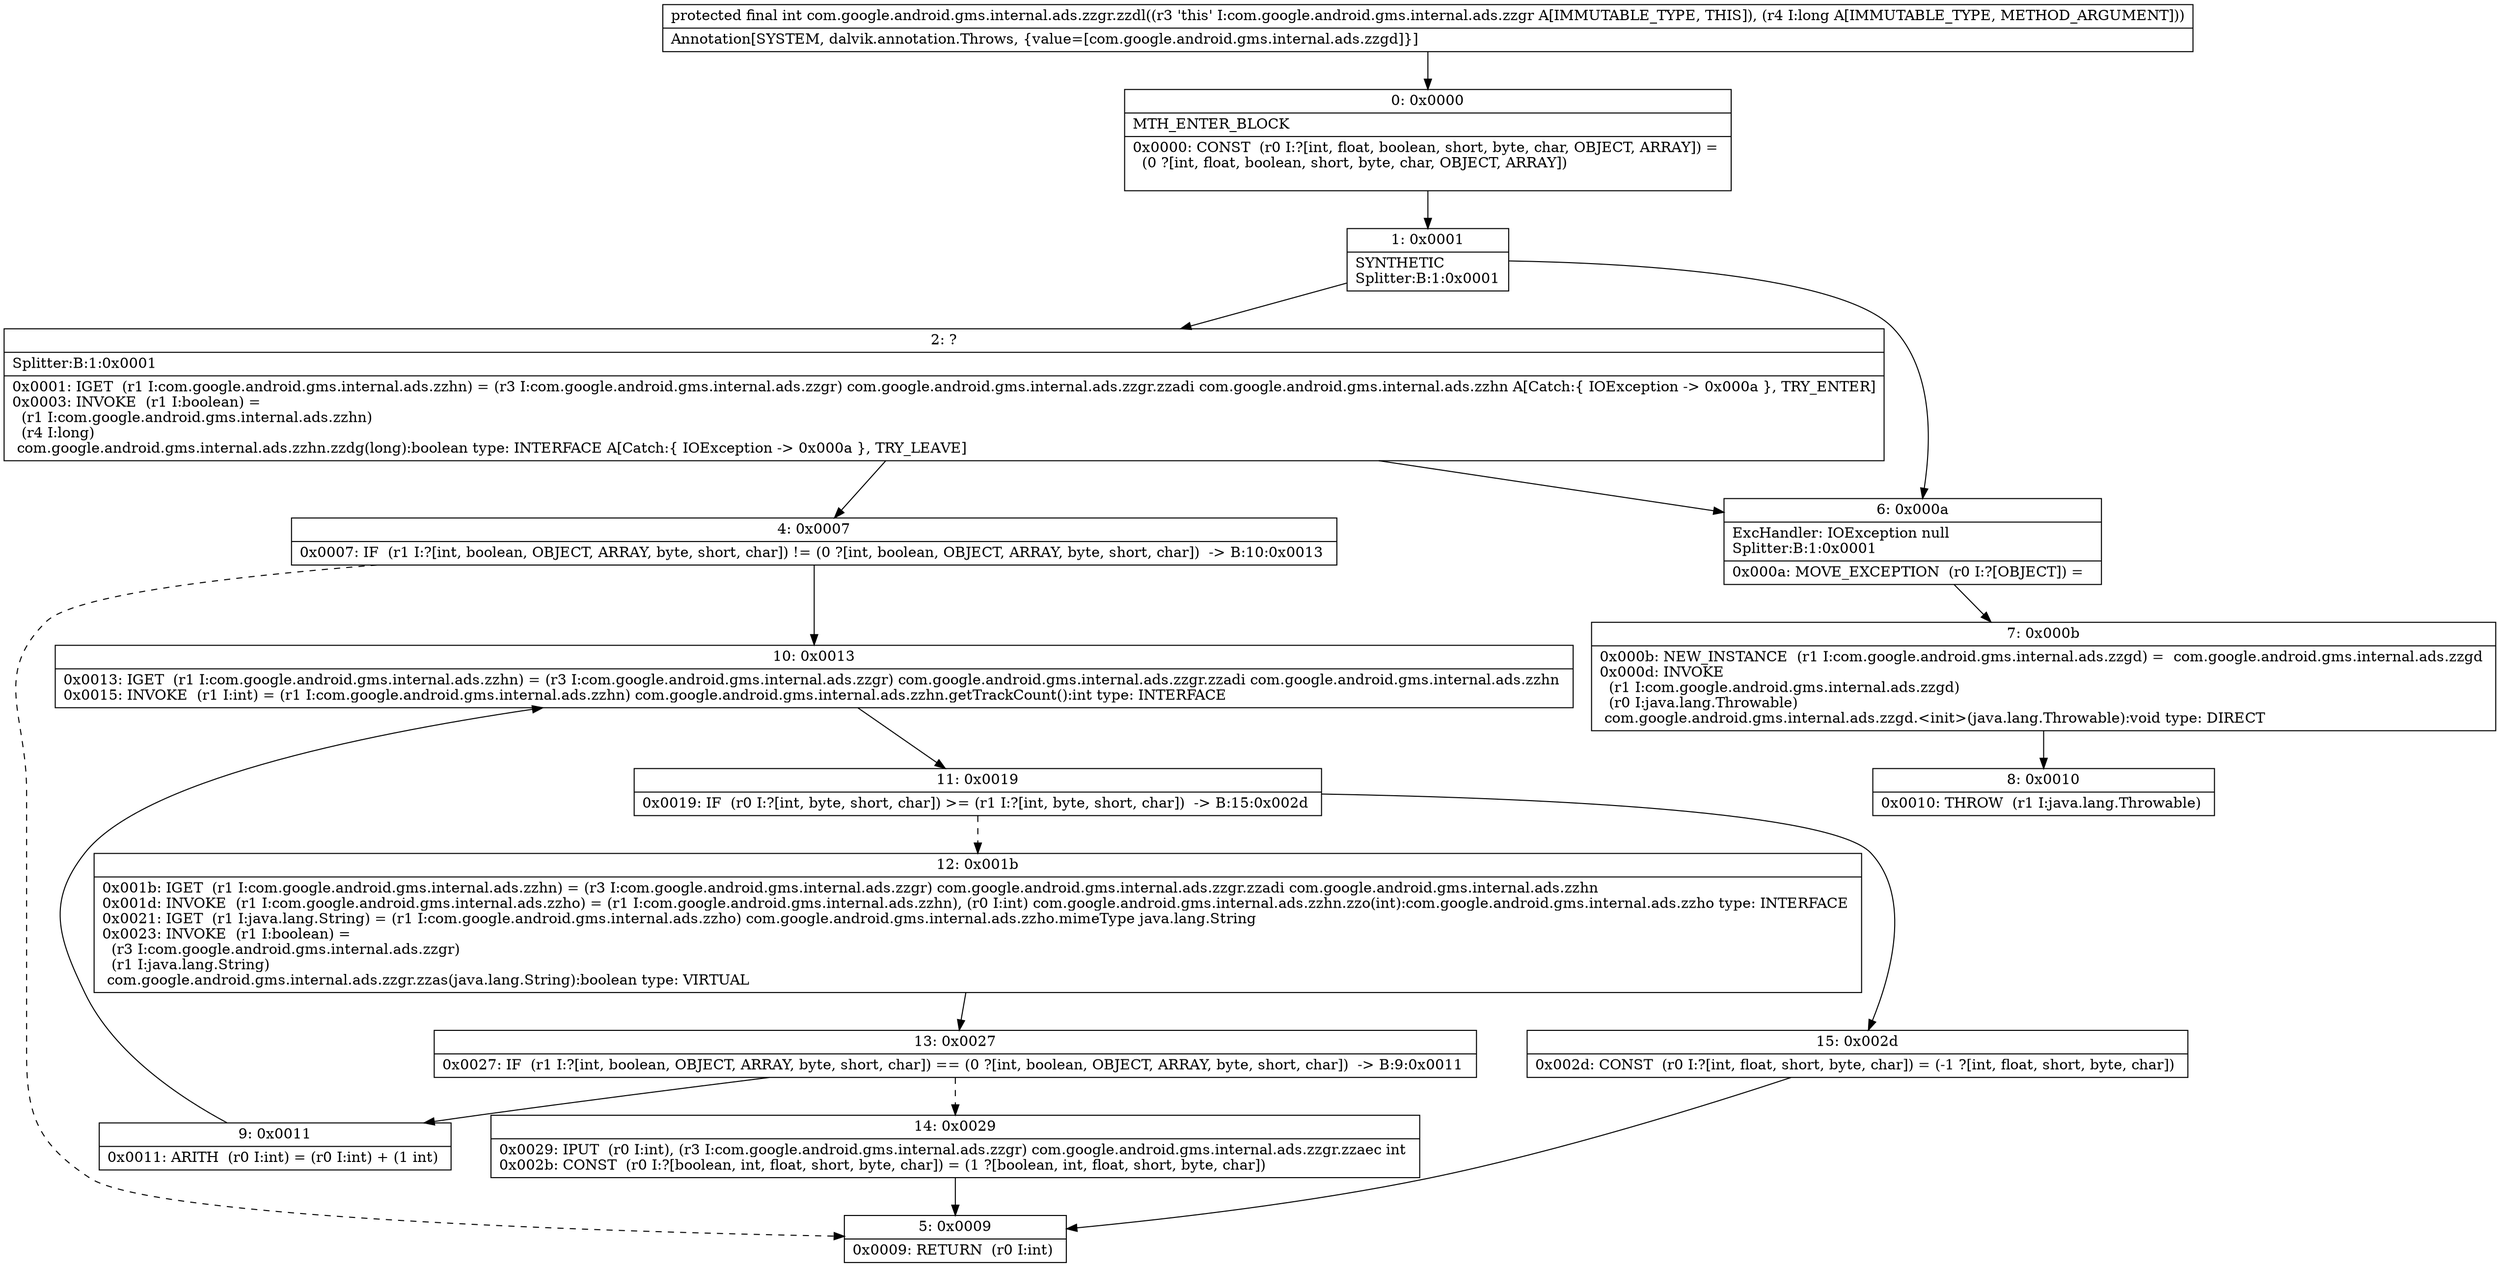 digraph "CFG forcom.google.android.gms.internal.ads.zzgr.zzdl(J)I" {
Node_0 [shape=record,label="{0\:\ 0x0000|MTH_ENTER_BLOCK\l|0x0000: CONST  (r0 I:?[int, float, boolean, short, byte, char, OBJECT, ARRAY]) = \l  (0 ?[int, float, boolean, short, byte, char, OBJECT, ARRAY])\l \l}"];
Node_1 [shape=record,label="{1\:\ 0x0001|SYNTHETIC\lSplitter:B:1:0x0001\l}"];
Node_2 [shape=record,label="{2\:\ ?|Splitter:B:1:0x0001\l|0x0001: IGET  (r1 I:com.google.android.gms.internal.ads.zzhn) = (r3 I:com.google.android.gms.internal.ads.zzgr) com.google.android.gms.internal.ads.zzgr.zzadi com.google.android.gms.internal.ads.zzhn A[Catch:\{ IOException \-\> 0x000a \}, TRY_ENTER]\l0x0003: INVOKE  (r1 I:boolean) = \l  (r1 I:com.google.android.gms.internal.ads.zzhn)\l  (r4 I:long)\l com.google.android.gms.internal.ads.zzhn.zzdg(long):boolean type: INTERFACE A[Catch:\{ IOException \-\> 0x000a \}, TRY_LEAVE]\l}"];
Node_4 [shape=record,label="{4\:\ 0x0007|0x0007: IF  (r1 I:?[int, boolean, OBJECT, ARRAY, byte, short, char]) != (0 ?[int, boolean, OBJECT, ARRAY, byte, short, char])  \-\> B:10:0x0013 \l}"];
Node_5 [shape=record,label="{5\:\ 0x0009|0x0009: RETURN  (r0 I:int) \l}"];
Node_6 [shape=record,label="{6\:\ 0x000a|ExcHandler: IOException null\lSplitter:B:1:0x0001\l|0x000a: MOVE_EXCEPTION  (r0 I:?[OBJECT]) =  \l}"];
Node_7 [shape=record,label="{7\:\ 0x000b|0x000b: NEW_INSTANCE  (r1 I:com.google.android.gms.internal.ads.zzgd) =  com.google.android.gms.internal.ads.zzgd \l0x000d: INVOKE  \l  (r1 I:com.google.android.gms.internal.ads.zzgd)\l  (r0 I:java.lang.Throwable)\l com.google.android.gms.internal.ads.zzgd.\<init\>(java.lang.Throwable):void type: DIRECT \l}"];
Node_8 [shape=record,label="{8\:\ 0x0010|0x0010: THROW  (r1 I:java.lang.Throwable) \l}"];
Node_9 [shape=record,label="{9\:\ 0x0011|0x0011: ARITH  (r0 I:int) = (r0 I:int) + (1 int) \l}"];
Node_10 [shape=record,label="{10\:\ 0x0013|0x0013: IGET  (r1 I:com.google.android.gms.internal.ads.zzhn) = (r3 I:com.google.android.gms.internal.ads.zzgr) com.google.android.gms.internal.ads.zzgr.zzadi com.google.android.gms.internal.ads.zzhn \l0x0015: INVOKE  (r1 I:int) = (r1 I:com.google.android.gms.internal.ads.zzhn) com.google.android.gms.internal.ads.zzhn.getTrackCount():int type: INTERFACE \l}"];
Node_11 [shape=record,label="{11\:\ 0x0019|0x0019: IF  (r0 I:?[int, byte, short, char]) \>= (r1 I:?[int, byte, short, char])  \-\> B:15:0x002d \l}"];
Node_12 [shape=record,label="{12\:\ 0x001b|0x001b: IGET  (r1 I:com.google.android.gms.internal.ads.zzhn) = (r3 I:com.google.android.gms.internal.ads.zzgr) com.google.android.gms.internal.ads.zzgr.zzadi com.google.android.gms.internal.ads.zzhn \l0x001d: INVOKE  (r1 I:com.google.android.gms.internal.ads.zzho) = (r1 I:com.google.android.gms.internal.ads.zzhn), (r0 I:int) com.google.android.gms.internal.ads.zzhn.zzo(int):com.google.android.gms.internal.ads.zzho type: INTERFACE \l0x0021: IGET  (r1 I:java.lang.String) = (r1 I:com.google.android.gms.internal.ads.zzho) com.google.android.gms.internal.ads.zzho.mimeType java.lang.String \l0x0023: INVOKE  (r1 I:boolean) = \l  (r3 I:com.google.android.gms.internal.ads.zzgr)\l  (r1 I:java.lang.String)\l com.google.android.gms.internal.ads.zzgr.zzas(java.lang.String):boolean type: VIRTUAL \l}"];
Node_13 [shape=record,label="{13\:\ 0x0027|0x0027: IF  (r1 I:?[int, boolean, OBJECT, ARRAY, byte, short, char]) == (0 ?[int, boolean, OBJECT, ARRAY, byte, short, char])  \-\> B:9:0x0011 \l}"];
Node_14 [shape=record,label="{14\:\ 0x0029|0x0029: IPUT  (r0 I:int), (r3 I:com.google.android.gms.internal.ads.zzgr) com.google.android.gms.internal.ads.zzgr.zzaec int \l0x002b: CONST  (r0 I:?[boolean, int, float, short, byte, char]) = (1 ?[boolean, int, float, short, byte, char]) \l}"];
Node_15 [shape=record,label="{15\:\ 0x002d|0x002d: CONST  (r0 I:?[int, float, short, byte, char]) = (\-1 ?[int, float, short, byte, char]) \l}"];
MethodNode[shape=record,label="{protected final int com.google.android.gms.internal.ads.zzgr.zzdl((r3 'this' I:com.google.android.gms.internal.ads.zzgr A[IMMUTABLE_TYPE, THIS]), (r4 I:long A[IMMUTABLE_TYPE, METHOD_ARGUMENT]))  | Annotation[SYSTEM, dalvik.annotation.Throws, \{value=[com.google.android.gms.internal.ads.zzgd]\}]\l}"];
MethodNode -> Node_0;
Node_0 -> Node_1;
Node_1 -> Node_2;
Node_1 -> Node_6;
Node_2 -> Node_6;
Node_2 -> Node_4;
Node_4 -> Node_5[style=dashed];
Node_4 -> Node_10;
Node_6 -> Node_7;
Node_7 -> Node_8;
Node_9 -> Node_10;
Node_10 -> Node_11;
Node_11 -> Node_12[style=dashed];
Node_11 -> Node_15;
Node_12 -> Node_13;
Node_13 -> Node_9;
Node_13 -> Node_14[style=dashed];
Node_14 -> Node_5;
Node_15 -> Node_5;
}

